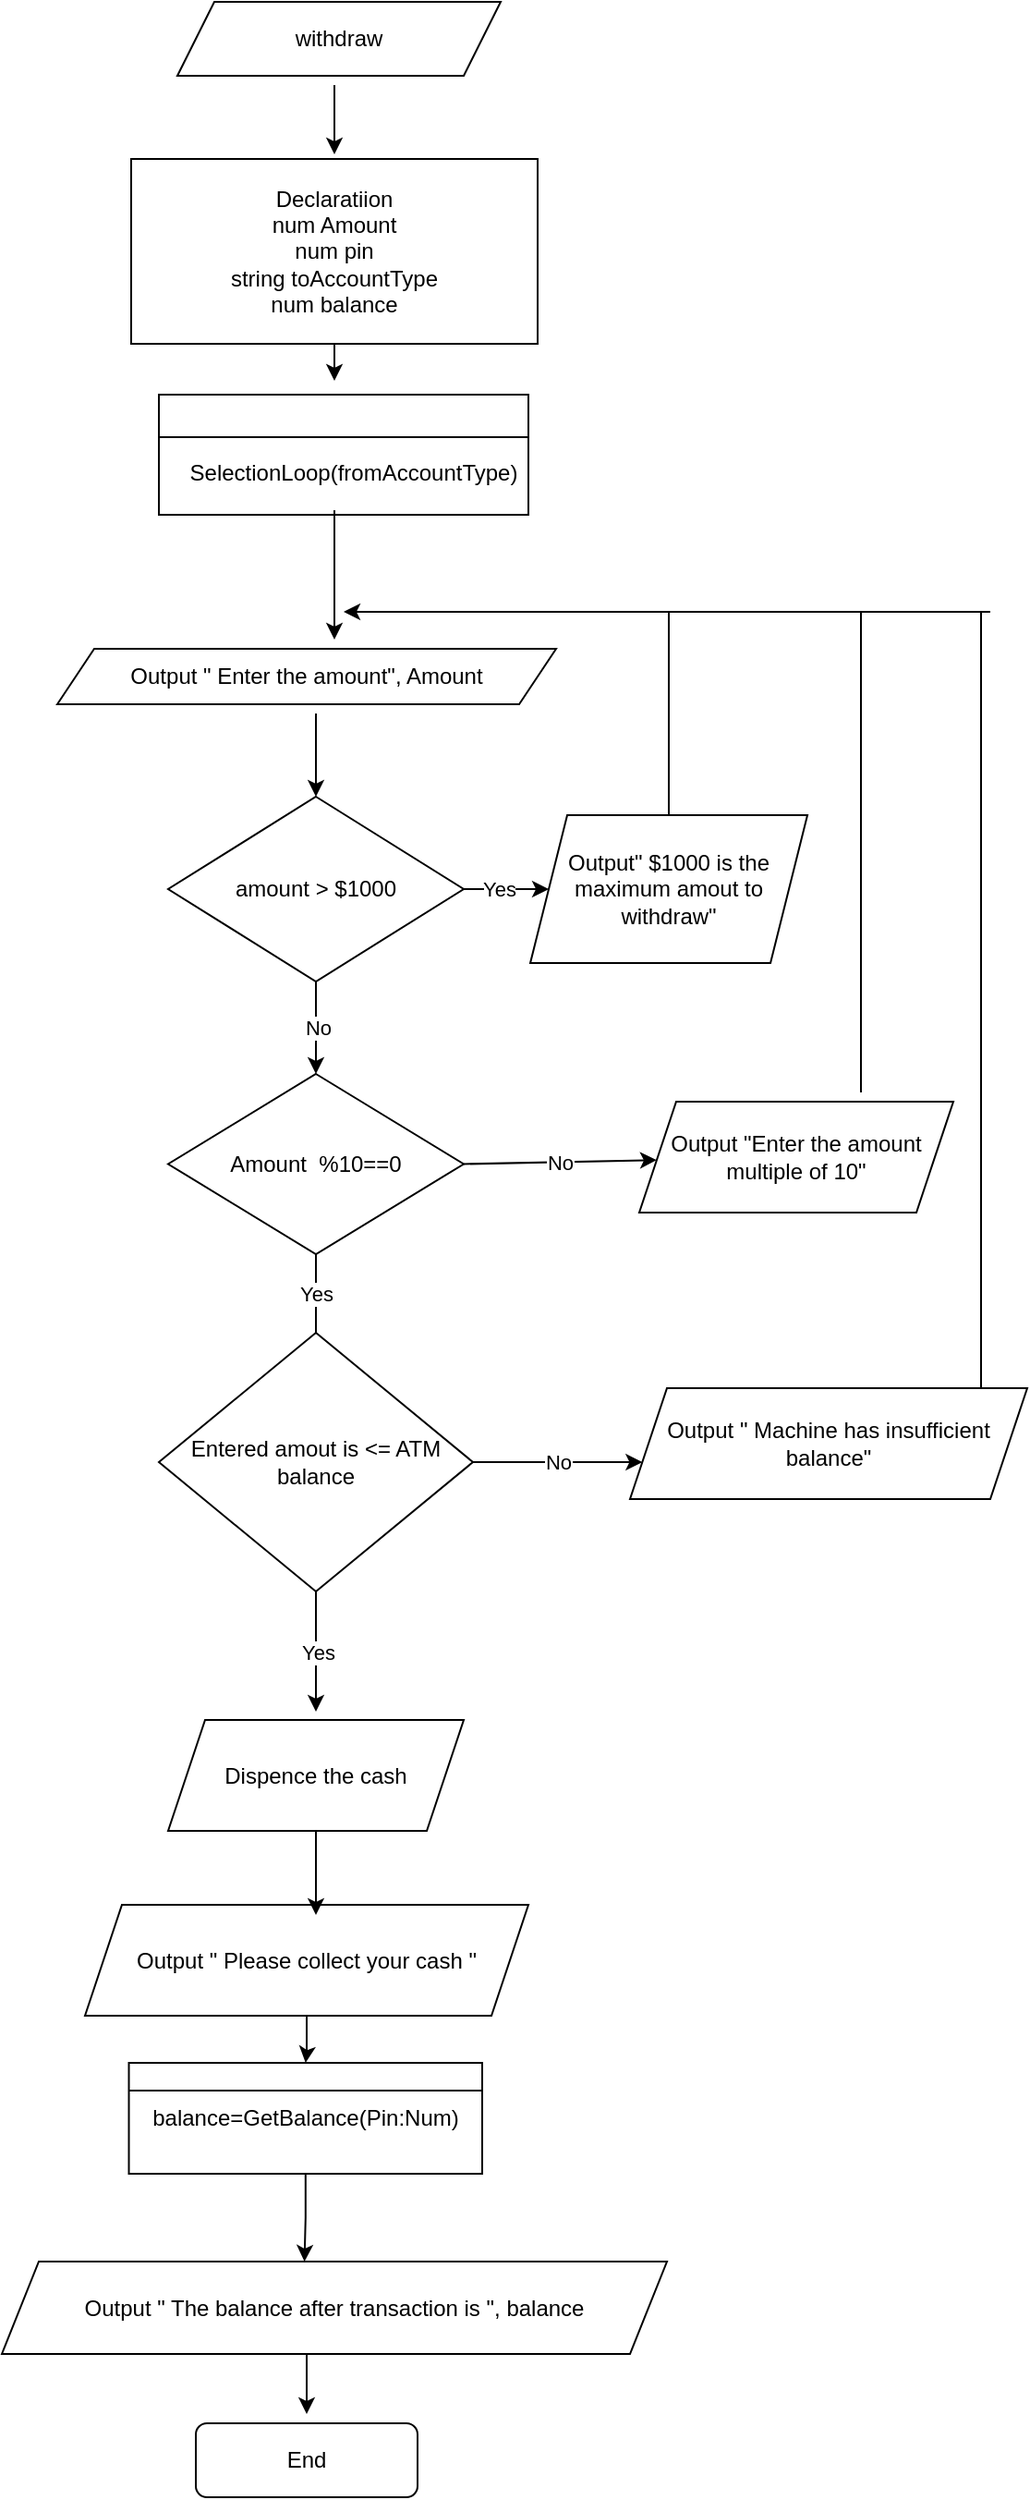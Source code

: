<mxfile version="20.8.23" type="device"><diagram name="Page-1" id="Rz9aSXkr2YY8jFvzvD-_"><mxGraphModel dx="6696" dy="3336" grid="1" gridSize="10" guides="1" tooltips="1" connect="1" arrows="1" fold="1" page="1" pageScale="1" pageWidth="850" pageHeight="1100" math="0" shadow="0"><root><mxCell id="0"/><mxCell id="1" parent="0"/><mxCell id="YUOB0h3iAwMcgHns2oH--101" value="Output &quot; Enter the amount&quot;, Amount" style="shape=parallelogram;perimeter=parallelogramPerimeter;whiteSpace=wrap;html=1;fixedSize=1;" parent="1" vertex="1"><mxGeometry x="210" y="390" width="270" height="30" as="geometry"/></mxCell><mxCell id="YUOB0h3iAwMcgHns2oH--121" value="Yes" style="edgeStyle=orthogonalEdgeStyle;rounded=0;orthogonalLoop=1;jettySize=auto;html=1;" parent="1" source="YUOB0h3iAwMcgHns2oH--104" target="YUOB0h3iAwMcgHns2oH--120" edge="1"><mxGeometry relative="1" as="geometry"/></mxCell><mxCell id="YUOB0h3iAwMcgHns2oH--204" value="No" style="edgeStyle=orthogonalEdgeStyle;rounded=0;orthogonalLoop=1;jettySize=auto;html=1;" parent="1" source="YUOB0h3iAwMcgHns2oH--104" edge="1"><mxGeometry relative="1" as="geometry"><mxPoint x="350" y="620" as="targetPoint"/></mxGeometry></mxCell><mxCell id="YUOB0h3iAwMcgHns2oH--104" value="amount &amp;gt; $1000" style="rhombus;whiteSpace=wrap;html=1;" parent="1" vertex="1"><mxGeometry x="270" y="470" width="160" height="100" as="geometry"/></mxCell><mxCell id="YUOB0h3iAwMcgHns2oH--111" style="edgeStyle=orthogonalEdgeStyle;rounded=0;orthogonalLoop=1;jettySize=auto;html=1;entryX=0.5;entryY=0;entryDx=0;entryDy=0;" parent="1" edge="1"><mxGeometry relative="1" as="geometry"><mxPoint x="360" y="85" as="sourcePoint"/><mxPoint x="360.0" y="122.5" as="targetPoint"/></mxGeometry></mxCell><mxCell id="YUOB0h3iAwMcgHns2oH--120" value="Output&quot; $1000 is the maximum amout to withdraw&quot;" style="shape=parallelogram;perimeter=parallelogramPerimeter;whiteSpace=wrap;html=1;fixedSize=1;" parent="1" vertex="1"><mxGeometry x="466.02" y="480" width="150" height="80" as="geometry"/></mxCell><mxCell id="YUOB0h3iAwMcgHns2oH--140" style="edgeStyle=orthogonalEdgeStyle;rounded=0;orthogonalLoop=1;jettySize=auto;html=1;" parent="1" edge="1"><mxGeometry relative="1" as="geometry"><mxPoint x="350" y="470" as="targetPoint"/><mxPoint x="350" y="425" as="sourcePoint"/></mxGeometry></mxCell><mxCell id="YUOB0h3iAwMcgHns2oH--139" style="edgeStyle=orthogonalEdgeStyle;rounded=0;orthogonalLoop=1;jettySize=auto;html=1;exitX=0.5;exitY=1;exitDx=0;exitDy=0;" parent="1" edge="1"><mxGeometry relative="1" as="geometry"><mxPoint x="355.0" y="470" as="sourcePoint"/><mxPoint x="355.0" y="470" as="targetPoint"/></mxGeometry></mxCell><mxCell id="YUOB0h3iAwMcgHns2oH--149" value="Amount&amp;nbsp; %10==0" style="rhombus;whiteSpace=wrap;html=1;" parent="1" vertex="1"><mxGeometry x="270" y="620" width="160" height="97.5" as="geometry"/></mxCell><mxCell id="YUOB0h3iAwMcgHns2oH--152" value="Yes" style="text;html=1;align=center;verticalAlign=middle;resizable=0;points=[];autosize=1;strokeColor=none;fillColor=none;" parent="1" vertex="1"><mxGeometry x="350" y="850" width="40" height="30" as="geometry"/></mxCell><mxCell id="YUOB0h3iAwMcgHns2oH--155" value="Output &quot;Enter the amount multiple of 10&quot;" style="shape=parallelogram;perimeter=parallelogramPerimeter;whiteSpace=wrap;html=1;fixedSize=1;" parent="1" vertex="1"><mxGeometry x="525" y="635" width="170" height="60" as="geometry"/></mxCell><mxCell id="YUOB0h3iAwMcgHns2oH--159" value="" style="endArrow=none;html=1;rounded=0;exitX=0.5;exitY=0;exitDx=0;exitDy=0;" parent="1" source="YUOB0h3iAwMcgHns2oH--120" edge="1"><mxGeometry width="50" height="50" relative="1" as="geometry"><mxPoint x="615" y="520" as="sourcePoint"/><mxPoint x="541" y="370.5" as="targetPoint"/><Array as="points"/></mxGeometry></mxCell><mxCell id="YUOB0h3iAwMcgHns2oH--160" value="No" style="endArrow=classic;html=1;rounded=0;exitX=1;exitY=0.5;exitDx=0;exitDy=0;" parent="1" source="YUOB0h3iAwMcgHns2oH--149" target="YUOB0h3iAwMcgHns2oH--155" edge="1"><mxGeometry width="50" height="50" relative="1" as="geometry"><mxPoint x="105" y="790" as="sourcePoint"/><mxPoint x="155" y="740" as="targetPoint"/></mxGeometry></mxCell><mxCell id="YUOB0h3iAwMcgHns2oH--162" value="No" style="edgeStyle=orthogonalEdgeStyle;rounded=0;orthogonalLoop=1;jettySize=auto;html=1;" parent="1" source="YUOB0h3iAwMcgHns2oH--161" target="YUOB0h3iAwMcgHns2oH--166" edge="1"><mxGeometry relative="1" as="geometry"><mxPoint x="515" y="830" as="targetPoint"/><Array as="points"><mxPoint x="510" y="830"/><mxPoint x="510" y="830"/></Array></mxGeometry></mxCell><mxCell id="YUOB0h3iAwMcgHns2oH--166" value="Output &quot; Machine has insufficient balance&quot;" style="shape=parallelogram;perimeter=parallelogramPerimeter;whiteSpace=wrap;html=1;fixedSize=1;" parent="1" vertex="1"><mxGeometry x="520" y="790" width="215" height="60" as="geometry"/></mxCell><mxCell id="YUOB0h3iAwMcgHns2oH--170" value="" style="endArrow=none;html=1;rounded=0;" parent="1" edge="1"><mxGeometry width="50" height="50" relative="1" as="geometry"><mxPoint x="710" y="790" as="sourcePoint"/><mxPoint x="710" y="370" as="targetPoint"/></mxGeometry></mxCell><mxCell id="YUOB0h3iAwMcgHns2oH--173" value="End" style="rounded=1;whiteSpace=wrap;html=1;" parent="1" vertex="1"><mxGeometry x="285" y="1350" width="120" height="40" as="geometry"/></mxCell><mxCell id="YUOB0h3iAwMcgHns2oH--479" style="edgeStyle=orthogonalEdgeStyle;rounded=0;orthogonalLoop=1;jettySize=auto;html=1;entryX=0.5;entryY=0;entryDx=0;entryDy=0;" parent="1" source="YUOB0h3iAwMcgHns2oH--174" target="YUOB0h3iAwMcgHns2oH--476" edge="1"><mxGeometry relative="1" as="geometry"/></mxCell><mxCell id="YUOB0h3iAwMcgHns2oH--174" value="Output &quot; Please collect your cash &quot;" style="shape=parallelogram;perimeter=parallelogramPerimeter;whiteSpace=wrap;html=1;fixedSize=1;" parent="1" vertex="1"><mxGeometry x="225" y="1069.5" width="240" height="60" as="geometry"/></mxCell><mxCell id="YUOB0h3iAwMcgHns2oH--202" value="" style="swimlane;whiteSpace=wrap;html=1;startSize=23;" parent="1" vertex="1"><mxGeometry x="265" y="252.5" width="200" height="65" as="geometry"/></mxCell><mxCell id="YUOB0h3iAwMcgHns2oH--203" value="SelectionLoop(fromAccountType)" style="text;html=1;align=center;verticalAlign=middle;resizable=0;points=[];autosize=1;strokeColor=none;fillColor=none;" parent="YUOB0h3iAwMcgHns2oH--202" vertex="1"><mxGeometry x="5" y="27.5" width="200" height="30" as="geometry"/></mxCell><mxCell id="YUOB0h3iAwMcgHns2oH--205" style="edgeStyle=orthogonalEdgeStyle;rounded=0;orthogonalLoop=1;jettySize=auto;html=1;" parent="1" edge="1"><mxGeometry relative="1" as="geometry"><mxPoint x="360" y="315" as="sourcePoint"/><mxPoint x="360" y="385" as="targetPoint"/></mxGeometry></mxCell><mxCell id="YUOB0h3iAwMcgHns2oH--207" value="Yes" style="edgeStyle=orthogonalEdgeStyle;rounded=0;orthogonalLoop=1;jettySize=auto;html=1;endArrow=none;" parent="1" source="YUOB0h3iAwMcgHns2oH--149" target="YUOB0h3iAwMcgHns2oH--161" edge="1"><mxGeometry relative="1" as="geometry"><mxPoint x="355" y="880" as="targetPoint"/><mxPoint x="350" y="717" as="sourcePoint"/></mxGeometry></mxCell><mxCell id="YUOB0h3iAwMcgHns2oH--470" value="Yes" style="edgeStyle=orthogonalEdgeStyle;rounded=0;orthogonalLoop=1;jettySize=auto;html=1;" parent="1" source="YUOB0h3iAwMcgHns2oH--161" edge="1"><mxGeometry relative="1" as="geometry"><mxPoint x="350" y="965" as="targetPoint"/></mxGeometry></mxCell><mxCell id="YUOB0h3iAwMcgHns2oH--161" value="Entered amout is &amp;lt;= ATM balance" style="rhombus;whiteSpace=wrap;html=1;" parent="1" vertex="1"><mxGeometry x="265" y="760" width="170" height="140" as="geometry"/></mxCell><mxCell id="YUOB0h3iAwMcgHns2oH--214" value="" style="endArrow=none;html=1;rounded=0;" parent="1" edge="1"><mxGeometry width="50" height="50" relative="1" as="geometry"><mxPoint x="645" y="370" as="sourcePoint"/><mxPoint x="645" y="630" as="targetPoint"/></mxGeometry></mxCell><mxCell id="YUOB0h3iAwMcgHns2oH--216" value="" style="endArrow=classic;html=1;rounded=0;" parent="1" edge="1"><mxGeometry width="50" height="50" relative="1" as="geometry"><mxPoint x="715" y="370" as="sourcePoint"/><mxPoint x="365" y="370" as="targetPoint"/></mxGeometry></mxCell><mxCell id="YUOB0h3iAwMcgHns2oH--356" value="withdraw" style="shape=parallelogram;perimeter=parallelogramPerimeter;whiteSpace=wrap;html=1;fixedSize=1;" parent="1" vertex="1"><mxGeometry x="275" y="40" width="175" height="40" as="geometry"/></mxCell><mxCell id="YUOB0h3iAwMcgHns2oH--462" style="edgeStyle=orthogonalEdgeStyle;rounded=0;orthogonalLoop=1;jettySize=auto;html=1;" parent="1" source="YUOB0h3iAwMcgHns2oH--461" edge="1"><mxGeometry relative="1" as="geometry"><mxPoint x="360" y="245" as="targetPoint"/></mxGeometry></mxCell><mxCell id="YUOB0h3iAwMcgHns2oH--461" value="Declaratiion&lt;br&gt;num Amount&lt;br&gt;num pin&lt;br&gt;string toAccountType&lt;br&gt;num balance" style="rounded=0;whiteSpace=wrap;html=1;" parent="1" vertex="1"><mxGeometry x="250" y="125" width="220" height="100" as="geometry"/></mxCell><mxCell id="YUOB0h3iAwMcgHns2oH--472" style="edgeStyle=orthogonalEdgeStyle;rounded=0;orthogonalLoop=1;jettySize=auto;html=1;" parent="1" source="YUOB0h3iAwMcgHns2oH--471" edge="1"><mxGeometry relative="1" as="geometry"><mxPoint x="350" y="1075" as="targetPoint"/></mxGeometry></mxCell><mxCell id="YUOB0h3iAwMcgHns2oH--471" value="Dispence the cash" style="shape=parallelogram;perimeter=parallelogramPerimeter;whiteSpace=wrap;html=1;fixedSize=1;" parent="1" vertex="1"><mxGeometry x="270" y="969.5" width="160" height="60" as="geometry"/></mxCell><mxCell id="YUOB0h3iAwMcgHns2oH--478" style="edgeStyle=orthogonalEdgeStyle;rounded=0;orthogonalLoop=1;jettySize=auto;html=1;" parent="1" source="YUOB0h3iAwMcgHns2oH--474" edge="1"><mxGeometry relative="1" as="geometry"><mxPoint x="345" y="1345" as="targetPoint"/><Array as="points"><mxPoint x="345" y="1345"/></Array></mxGeometry></mxCell><mxCell id="YUOB0h3iAwMcgHns2oH--474" value="Output &quot; The balance after transaction is &quot;, balance" style="shape=parallelogram;perimeter=parallelogramPerimeter;whiteSpace=wrap;html=1;fixedSize=1;" parent="1" vertex="1"><mxGeometry x="180" y="1262.5" width="360" height="50" as="geometry"/></mxCell><mxCell id="YUOB0h3iAwMcgHns2oH--475" style="edgeStyle=orthogonalEdgeStyle;rounded=0;orthogonalLoop=1;jettySize=auto;html=1;entryX=0.455;entryY=0;entryDx=0;entryDy=0;entryPerimeter=0;" parent="1" source="YUOB0h3iAwMcgHns2oH--476" target="YUOB0h3iAwMcgHns2oH--474" edge="1"><mxGeometry relative="1" as="geometry"/></mxCell><mxCell id="YUOB0h3iAwMcgHns2oH--476" value="balance=GetBalance(Pin:Num)" style="rounded=0;whiteSpace=wrap;html=1;" parent="1" vertex="1"><mxGeometry x="248.76" y="1155" width="191.24" height="60" as="geometry"/></mxCell><mxCell id="YUOB0h3iAwMcgHns2oH--477" value="" style="endArrow=none;html=1;rounded=0;exitX=0;exitY=0.25;exitDx=0;exitDy=0;entryX=1;entryY=0.25;entryDx=0;entryDy=0;" parent="1" source="YUOB0h3iAwMcgHns2oH--476" target="YUOB0h3iAwMcgHns2oH--476" edge="1"><mxGeometry width="50" height="50" relative="1" as="geometry"><mxPoint x="240" y="1135" as="sourcePoint"/><mxPoint x="290" y="1085" as="targetPoint"/></mxGeometry></mxCell></root></mxGraphModel></diagram></mxfile>
